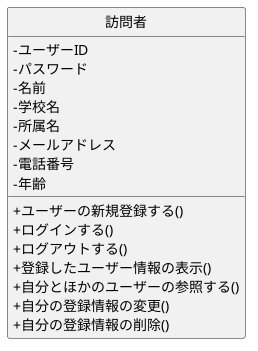 @startuml Robodogクラス図
skinparam classAttributeIconSize 0
hide circle

class 訪問者 {
 -ユーザーID
 -パスワード
 -名前
 -学校名
 -所属名
 -メールアドレス
 -電話番号
 -年齢

 +ユーザーの新規登録する()
 +ログインする()
 +ログアウトする()
 +登録したユーザー情報の表示()
 +自分とほかのユーザーの参照する()
 +自分の登録情報の変更()
 +自分の登録情報の削除()
}

@enduml

